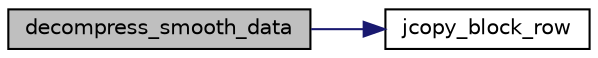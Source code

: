 digraph "decompress_smooth_data"
{
 // LATEX_PDF_SIZE
  bgcolor="transparent";
  edge [fontname="Helvetica",fontsize="10",labelfontname="Helvetica",labelfontsize="10"];
  node [fontname="Helvetica",fontsize="10",shape=record];
  rankdir="LR";
  Node21 [label="decompress_smooth_data",height=0.2,width=0.4,color="black", fillcolor="grey75", style="filled", fontcolor="black",tooltip=" "];
  Node21 -> Node22 [color="midnightblue",fontsize="10",style="solid"];
  Node22 [label="jcopy_block_row",height=0.2,width=0.4,color="black",URL="$jutils_8c.html#a6aad126647ba708534f3be1676d29efb",tooltip=" "];
}
